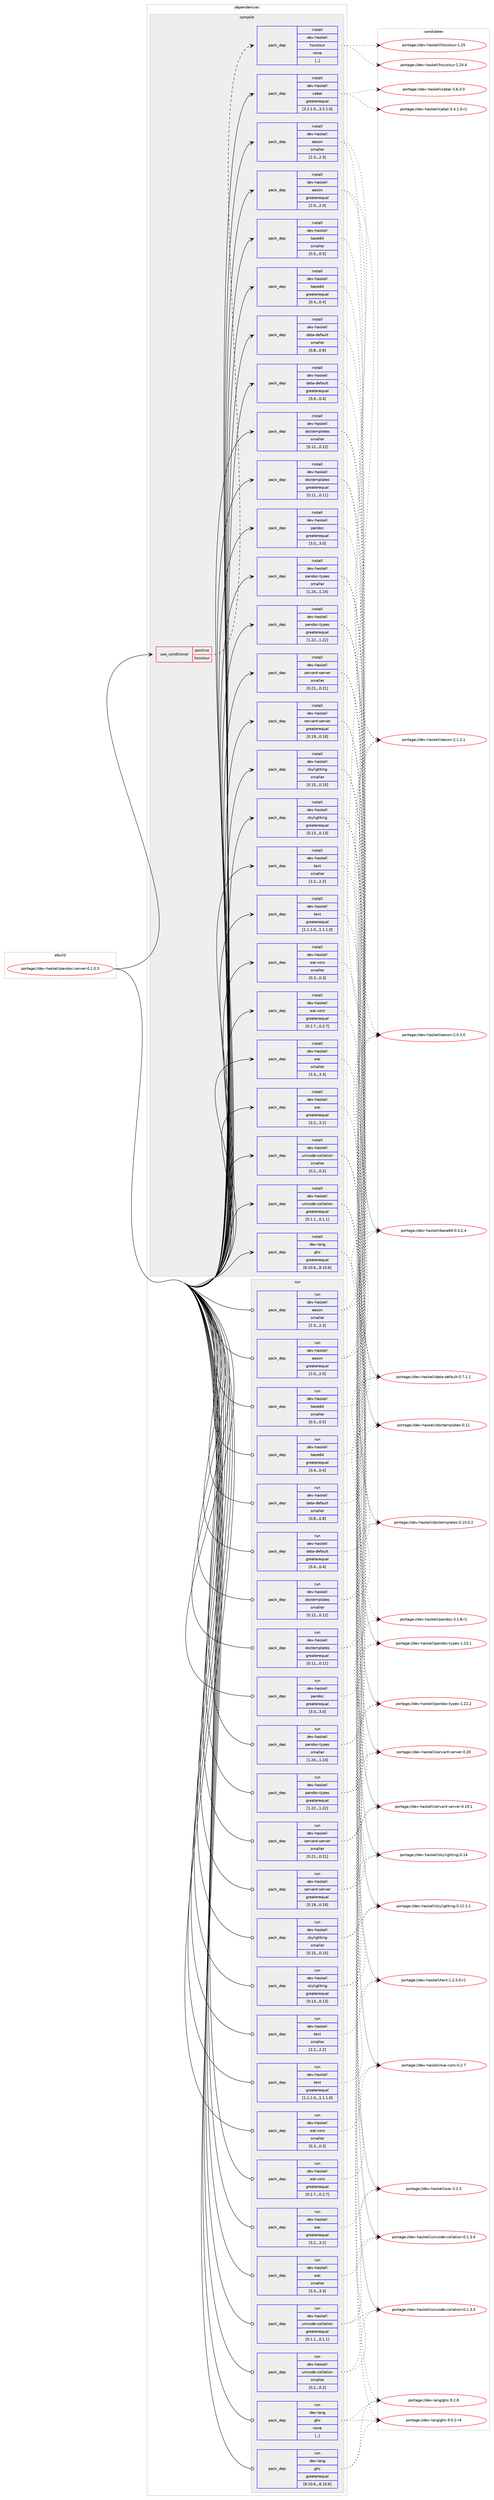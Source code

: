 digraph prolog {

# *************
# Graph options
# *************

newrank=true;
concentrate=true;
compound=true;
graph [rankdir=LR,fontname=Helvetica,fontsize=10,ranksep=1.5];#, ranksep=2.5, nodesep=0.2];
edge  [arrowhead=vee];
node  [fontname=Helvetica,fontsize=10];

# **********
# The ebuild
# **********

subgraph cluster_leftcol {
color=gray;
label=<<i>ebuild</i>>;
id [label="portage://dev-haskell/pandoc-server-0.1.0.3", color=red, width=4, href="../dev-haskell/pandoc-server-0.1.0.3.svg"];
}

# ****************
# The dependencies
# ****************

subgraph cluster_midcol {
color=gray;
label=<<i>dependencies</i>>;
subgraph cluster_compile {
fillcolor="#eeeeee";
style=filled;
label=<<i>compile</i>>;
subgraph cond150949 {
dependency579515 [label=<<TABLE BORDER="0" CELLBORDER="1" CELLSPACING="0" CELLPADDING="4"><TR><TD ROWSPAN="3" CELLPADDING="10">use_conditional</TD></TR><TR><TD>positive</TD></TR><TR><TD>hscolour</TD></TR></TABLE>>, shape=none, color=red];
subgraph pack423958 {
dependency579516 [label=<<TABLE BORDER="0" CELLBORDER="1" CELLSPACING="0" CELLPADDING="4" WIDTH="220"><TR><TD ROWSPAN="6" CELLPADDING="30">pack_dep</TD></TR><TR><TD WIDTH="110">install</TD></TR><TR><TD>dev-haskell</TD></TR><TR><TD>hscolour</TD></TR><TR><TD>none</TD></TR><TR><TD>[,,]</TD></TR></TABLE>>, shape=none, color=blue];
}
dependency579515:e -> dependency579516:w [weight=20,style="dashed",arrowhead="vee"];
}
id:e -> dependency579515:w [weight=20,style="solid",arrowhead="vee"];
subgraph pack423959 {
dependency579517 [label=<<TABLE BORDER="0" CELLBORDER="1" CELLSPACING="0" CELLPADDING="4" WIDTH="220"><TR><TD ROWSPAN="6" CELLPADDING="30">pack_dep</TD></TR><TR><TD WIDTH="110">install</TD></TR><TR><TD>dev-haskell</TD></TR><TR><TD>aeson</TD></TR><TR><TD>greaterequal</TD></TR><TR><TD>[2.0,,,2.0]</TD></TR></TABLE>>, shape=none, color=blue];
}
id:e -> dependency579517:w [weight=20,style="solid",arrowhead="vee"];
subgraph pack423960 {
dependency579518 [label=<<TABLE BORDER="0" CELLBORDER="1" CELLSPACING="0" CELLPADDING="4" WIDTH="220"><TR><TD ROWSPAN="6" CELLPADDING="30">pack_dep</TD></TR><TR><TD WIDTH="110">install</TD></TR><TR><TD>dev-haskell</TD></TR><TR><TD>aeson</TD></TR><TR><TD>smaller</TD></TR><TR><TD>[2.3,,,2.3]</TD></TR></TABLE>>, shape=none, color=blue];
}
id:e -> dependency579518:w [weight=20,style="solid",arrowhead="vee"];
subgraph pack423961 {
dependency579519 [label=<<TABLE BORDER="0" CELLBORDER="1" CELLSPACING="0" CELLPADDING="4" WIDTH="220"><TR><TD ROWSPAN="6" CELLPADDING="30">pack_dep</TD></TR><TR><TD WIDTH="110">install</TD></TR><TR><TD>dev-haskell</TD></TR><TR><TD>base64</TD></TR><TR><TD>greaterequal</TD></TR><TR><TD>[0.4,,,0.4]</TD></TR></TABLE>>, shape=none, color=blue];
}
id:e -> dependency579519:w [weight=20,style="solid",arrowhead="vee"];
subgraph pack423962 {
dependency579520 [label=<<TABLE BORDER="0" CELLBORDER="1" CELLSPACING="0" CELLPADDING="4" WIDTH="220"><TR><TD ROWSPAN="6" CELLPADDING="30">pack_dep</TD></TR><TR><TD WIDTH="110">install</TD></TR><TR><TD>dev-haskell</TD></TR><TR><TD>base64</TD></TR><TR><TD>smaller</TD></TR><TR><TD>[0.5,,,0.5]</TD></TR></TABLE>>, shape=none, color=blue];
}
id:e -> dependency579520:w [weight=20,style="solid",arrowhead="vee"];
subgraph pack423963 {
dependency579521 [label=<<TABLE BORDER="0" CELLBORDER="1" CELLSPACING="0" CELLPADDING="4" WIDTH="220"><TR><TD ROWSPAN="6" CELLPADDING="30">pack_dep</TD></TR><TR><TD WIDTH="110">install</TD></TR><TR><TD>dev-haskell</TD></TR><TR><TD>cabal</TD></TR><TR><TD>greaterequal</TD></TR><TR><TD>[3.2.1.0,,,3.2.1.0]</TD></TR></TABLE>>, shape=none, color=blue];
}
id:e -> dependency579521:w [weight=20,style="solid",arrowhead="vee"];
subgraph pack423964 {
dependency579522 [label=<<TABLE BORDER="0" CELLBORDER="1" CELLSPACING="0" CELLPADDING="4" WIDTH="220"><TR><TD ROWSPAN="6" CELLPADDING="30">pack_dep</TD></TR><TR><TD WIDTH="110">install</TD></TR><TR><TD>dev-haskell</TD></TR><TR><TD>data-default</TD></TR><TR><TD>greaterequal</TD></TR><TR><TD>[0.4,,,0.4]</TD></TR></TABLE>>, shape=none, color=blue];
}
id:e -> dependency579522:w [weight=20,style="solid",arrowhead="vee"];
subgraph pack423965 {
dependency579523 [label=<<TABLE BORDER="0" CELLBORDER="1" CELLSPACING="0" CELLPADDING="4" WIDTH="220"><TR><TD ROWSPAN="6" CELLPADDING="30">pack_dep</TD></TR><TR><TD WIDTH="110">install</TD></TR><TR><TD>dev-haskell</TD></TR><TR><TD>data-default</TD></TR><TR><TD>smaller</TD></TR><TR><TD>[0.8,,,0.8]</TD></TR></TABLE>>, shape=none, color=blue];
}
id:e -> dependency579523:w [weight=20,style="solid",arrowhead="vee"];
subgraph pack423966 {
dependency579524 [label=<<TABLE BORDER="0" CELLBORDER="1" CELLSPACING="0" CELLPADDING="4" WIDTH="220"><TR><TD ROWSPAN="6" CELLPADDING="30">pack_dep</TD></TR><TR><TD WIDTH="110">install</TD></TR><TR><TD>dev-haskell</TD></TR><TR><TD>doctemplates</TD></TR><TR><TD>greaterequal</TD></TR><TR><TD>[0.11,,,0.11]</TD></TR></TABLE>>, shape=none, color=blue];
}
id:e -> dependency579524:w [weight=20,style="solid",arrowhead="vee"];
subgraph pack423967 {
dependency579525 [label=<<TABLE BORDER="0" CELLBORDER="1" CELLSPACING="0" CELLPADDING="4" WIDTH="220"><TR><TD ROWSPAN="6" CELLPADDING="30">pack_dep</TD></TR><TR><TD WIDTH="110">install</TD></TR><TR><TD>dev-haskell</TD></TR><TR><TD>doctemplates</TD></TR><TR><TD>smaller</TD></TR><TR><TD>[0.12,,,0.12]</TD></TR></TABLE>>, shape=none, color=blue];
}
id:e -> dependency579525:w [weight=20,style="solid",arrowhead="vee"];
subgraph pack423968 {
dependency579526 [label=<<TABLE BORDER="0" CELLBORDER="1" CELLSPACING="0" CELLPADDING="4" WIDTH="220"><TR><TD ROWSPAN="6" CELLPADDING="30">pack_dep</TD></TR><TR><TD WIDTH="110">install</TD></TR><TR><TD>dev-haskell</TD></TR><TR><TD>pandoc</TD></TR><TR><TD>greaterequal</TD></TR><TR><TD>[3.0,,,3.0]</TD></TR></TABLE>>, shape=none, color=blue];
}
id:e -> dependency579526:w [weight=20,style="solid",arrowhead="vee"];
subgraph pack423969 {
dependency579527 [label=<<TABLE BORDER="0" CELLBORDER="1" CELLSPACING="0" CELLPADDING="4" WIDTH="220"><TR><TD ROWSPAN="6" CELLPADDING="30">pack_dep</TD></TR><TR><TD WIDTH="110">install</TD></TR><TR><TD>dev-haskell</TD></TR><TR><TD>pandoc-types</TD></TR><TR><TD>greaterequal</TD></TR><TR><TD>[1.22,,,1.22]</TD></TR></TABLE>>, shape=none, color=blue];
}
id:e -> dependency579527:w [weight=20,style="solid",arrowhead="vee"];
subgraph pack423970 {
dependency579528 [label=<<TABLE BORDER="0" CELLBORDER="1" CELLSPACING="0" CELLPADDING="4" WIDTH="220"><TR><TD ROWSPAN="6" CELLPADDING="30">pack_dep</TD></TR><TR><TD WIDTH="110">install</TD></TR><TR><TD>dev-haskell</TD></TR><TR><TD>pandoc-types</TD></TR><TR><TD>smaller</TD></TR><TR><TD>[1.24,,,1.24]</TD></TR></TABLE>>, shape=none, color=blue];
}
id:e -> dependency579528:w [weight=20,style="solid",arrowhead="vee"];
subgraph pack423971 {
dependency579529 [label=<<TABLE BORDER="0" CELLBORDER="1" CELLSPACING="0" CELLPADDING="4" WIDTH="220"><TR><TD ROWSPAN="6" CELLPADDING="30">pack_dep</TD></TR><TR><TD WIDTH="110">install</TD></TR><TR><TD>dev-haskell</TD></TR><TR><TD>servant-server</TD></TR><TR><TD>greaterequal</TD></TR><TR><TD>[0.19,,,0.19]</TD></TR></TABLE>>, shape=none, color=blue];
}
id:e -> dependency579529:w [weight=20,style="solid",arrowhead="vee"];
subgraph pack423972 {
dependency579530 [label=<<TABLE BORDER="0" CELLBORDER="1" CELLSPACING="0" CELLPADDING="4" WIDTH="220"><TR><TD ROWSPAN="6" CELLPADDING="30">pack_dep</TD></TR><TR><TD WIDTH="110">install</TD></TR><TR><TD>dev-haskell</TD></TR><TR><TD>servant-server</TD></TR><TR><TD>smaller</TD></TR><TR><TD>[0.21,,,0.21]</TD></TR></TABLE>>, shape=none, color=blue];
}
id:e -> dependency579530:w [weight=20,style="solid",arrowhead="vee"];
subgraph pack423973 {
dependency579531 [label=<<TABLE BORDER="0" CELLBORDER="1" CELLSPACING="0" CELLPADDING="4" WIDTH="220"><TR><TD ROWSPAN="6" CELLPADDING="30">pack_dep</TD></TR><TR><TD WIDTH="110">install</TD></TR><TR><TD>dev-haskell</TD></TR><TR><TD>skylighting</TD></TR><TR><TD>greaterequal</TD></TR><TR><TD>[0.13,,,0.13]</TD></TR></TABLE>>, shape=none, color=blue];
}
id:e -> dependency579531:w [weight=20,style="solid",arrowhead="vee"];
subgraph pack423974 {
dependency579532 [label=<<TABLE BORDER="0" CELLBORDER="1" CELLSPACING="0" CELLPADDING="4" WIDTH="220"><TR><TD ROWSPAN="6" CELLPADDING="30">pack_dep</TD></TR><TR><TD WIDTH="110">install</TD></TR><TR><TD>dev-haskell</TD></TR><TR><TD>skylighting</TD></TR><TR><TD>smaller</TD></TR><TR><TD>[0.15,,,0.15]</TD></TR></TABLE>>, shape=none, color=blue];
}
id:e -> dependency579532:w [weight=20,style="solid",arrowhead="vee"];
subgraph pack423975 {
dependency579533 [label=<<TABLE BORDER="0" CELLBORDER="1" CELLSPACING="0" CELLPADDING="4" WIDTH="220"><TR><TD ROWSPAN="6" CELLPADDING="30">pack_dep</TD></TR><TR><TD WIDTH="110">install</TD></TR><TR><TD>dev-haskell</TD></TR><TR><TD>text</TD></TR><TR><TD>greaterequal</TD></TR><TR><TD>[1.1.1.0,,,1.1.1.0]</TD></TR></TABLE>>, shape=none, color=blue];
}
id:e -> dependency579533:w [weight=20,style="solid",arrowhead="vee"];
subgraph pack423976 {
dependency579534 [label=<<TABLE BORDER="0" CELLBORDER="1" CELLSPACING="0" CELLPADDING="4" WIDTH="220"><TR><TD ROWSPAN="6" CELLPADDING="30">pack_dep</TD></TR><TR><TD WIDTH="110">install</TD></TR><TR><TD>dev-haskell</TD></TR><TR><TD>text</TD></TR><TR><TD>smaller</TD></TR><TR><TD>[2.2,,,2.2]</TD></TR></TABLE>>, shape=none, color=blue];
}
id:e -> dependency579534:w [weight=20,style="solid",arrowhead="vee"];
subgraph pack423977 {
dependency579535 [label=<<TABLE BORDER="0" CELLBORDER="1" CELLSPACING="0" CELLPADDING="4" WIDTH="220"><TR><TD ROWSPAN="6" CELLPADDING="30">pack_dep</TD></TR><TR><TD WIDTH="110">install</TD></TR><TR><TD>dev-haskell</TD></TR><TR><TD>unicode-collation</TD></TR><TR><TD>greaterequal</TD></TR><TR><TD>[0.1.1,,,0.1.1]</TD></TR></TABLE>>, shape=none, color=blue];
}
id:e -> dependency579535:w [weight=20,style="solid",arrowhead="vee"];
subgraph pack423978 {
dependency579536 [label=<<TABLE BORDER="0" CELLBORDER="1" CELLSPACING="0" CELLPADDING="4" WIDTH="220"><TR><TD ROWSPAN="6" CELLPADDING="30">pack_dep</TD></TR><TR><TD WIDTH="110">install</TD></TR><TR><TD>dev-haskell</TD></TR><TR><TD>unicode-collation</TD></TR><TR><TD>smaller</TD></TR><TR><TD>[0.2,,,0.2]</TD></TR></TABLE>>, shape=none, color=blue];
}
id:e -> dependency579536:w [weight=20,style="solid",arrowhead="vee"];
subgraph pack423979 {
dependency579537 [label=<<TABLE BORDER="0" CELLBORDER="1" CELLSPACING="0" CELLPADDING="4" WIDTH="220"><TR><TD ROWSPAN="6" CELLPADDING="30">pack_dep</TD></TR><TR><TD WIDTH="110">install</TD></TR><TR><TD>dev-haskell</TD></TR><TR><TD>wai</TD></TR><TR><TD>greaterequal</TD></TR><TR><TD>[3.2,,,3.2]</TD></TR></TABLE>>, shape=none, color=blue];
}
id:e -> dependency579537:w [weight=20,style="solid",arrowhead="vee"];
subgraph pack423980 {
dependency579538 [label=<<TABLE BORDER="0" CELLBORDER="1" CELLSPACING="0" CELLPADDING="4" WIDTH="220"><TR><TD ROWSPAN="6" CELLPADDING="30">pack_dep</TD></TR><TR><TD WIDTH="110">install</TD></TR><TR><TD>dev-haskell</TD></TR><TR><TD>wai</TD></TR><TR><TD>smaller</TD></TR><TR><TD>[3.3,,,3.3]</TD></TR></TABLE>>, shape=none, color=blue];
}
id:e -> dependency579538:w [weight=20,style="solid",arrowhead="vee"];
subgraph pack423981 {
dependency579539 [label=<<TABLE BORDER="0" CELLBORDER="1" CELLSPACING="0" CELLPADDING="4" WIDTH="220"><TR><TD ROWSPAN="6" CELLPADDING="30">pack_dep</TD></TR><TR><TD WIDTH="110">install</TD></TR><TR><TD>dev-haskell</TD></TR><TR><TD>wai-cors</TD></TR><TR><TD>greaterequal</TD></TR><TR><TD>[0.2.7,,,0.2.7]</TD></TR></TABLE>>, shape=none, color=blue];
}
id:e -> dependency579539:w [weight=20,style="solid",arrowhead="vee"];
subgraph pack423982 {
dependency579540 [label=<<TABLE BORDER="0" CELLBORDER="1" CELLSPACING="0" CELLPADDING="4" WIDTH="220"><TR><TD ROWSPAN="6" CELLPADDING="30">pack_dep</TD></TR><TR><TD WIDTH="110">install</TD></TR><TR><TD>dev-haskell</TD></TR><TR><TD>wai-cors</TD></TR><TR><TD>smaller</TD></TR><TR><TD>[0.3,,,0.3]</TD></TR></TABLE>>, shape=none, color=blue];
}
id:e -> dependency579540:w [weight=20,style="solid",arrowhead="vee"];
subgraph pack423983 {
dependency579541 [label=<<TABLE BORDER="0" CELLBORDER="1" CELLSPACING="0" CELLPADDING="4" WIDTH="220"><TR><TD ROWSPAN="6" CELLPADDING="30">pack_dep</TD></TR><TR><TD WIDTH="110">install</TD></TR><TR><TD>dev-lang</TD></TR><TR><TD>ghc</TD></TR><TR><TD>greaterequal</TD></TR><TR><TD>[8.10.6,,,8.10.6]</TD></TR></TABLE>>, shape=none, color=blue];
}
id:e -> dependency579541:w [weight=20,style="solid",arrowhead="vee"];
}
subgraph cluster_compileandrun {
fillcolor="#eeeeee";
style=filled;
label=<<i>compile and run</i>>;
}
subgraph cluster_run {
fillcolor="#eeeeee";
style=filled;
label=<<i>run</i>>;
subgraph pack423984 {
dependency579542 [label=<<TABLE BORDER="0" CELLBORDER="1" CELLSPACING="0" CELLPADDING="4" WIDTH="220"><TR><TD ROWSPAN="6" CELLPADDING="30">pack_dep</TD></TR><TR><TD WIDTH="110">run</TD></TR><TR><TD>dev-haskell</TD></TR><TR><TD>aeson</TD></TR><TR><TD>greaterequal</TD></TR><TR><TD>[2.0,,,2.0]</TD></TR></TABLE>>, shape=none, color=blue];
}
id:e -> dependency579542:w [weight=20,style="solid",arrowhead="odot"];
subgraph pack423985 {
dependency579543 [label=<<TABLE BORDER="0" CELLBORDER="1" CELLSPACING="0" CELLPADDING="4" WIDTH="220"><TR><TD ROWSPAN="6" CELLPADDING="30">pack_dep</TD></TR><TR><TD WIDTH="110">run</TD></TR><TR><TD>dev-haskell</TD></TR><TR><TD>aeson</TD></TR><TR><TD>smaller</TD></TR><TR><TD>[2.3,,,2.3]</TD></TR></TABLE>>, shape=none, color=blue];
}
id:e -> dependency579543:w [weight=20,style="solid",arrowhead="odot"];
subgraph pack423986 {
dependency579544 [label=<<TABLE BORDER="0" CELLBORDER="1" CELLSPACING="0" CELLPADDING="4" WIDTH="220"><TR><TD ROWSPAN="6" CELLPADDING="30">pack_dep</TD></TR><TR><TD WIDTH="110">run</TD></TR><TR><TD>dev-haskell</TD></TR><TR><TD>base64</TD></TR><TR><TD>greaterequal</TD></TR><TR><TD>[0.4,,,0.4]</TD></TR></TABLE>>, shape=none, color=blue];
}
id:e -> dependency579544:w [weight=20,style="solid",arrowhead="odot"];
subgraph pack423987 {
dependency579545 [label=<<TABLE BORDER="0" CELLBORDER="1" CELLSPACING="0" CELLPADDING="4" WIDTH="220"><TR><TD ROWSPAN="6" CELLPADDING="30">pack_dep</TD></TR><TR><TD WIDTH="110">run</TD></TR><TR><TD>dev-haskell</TD></TR><TR><TD>base64</TD></TR><TR><TD>smaller</TD></TR><TR><TD>[0.5,,,0.5]</TD></TR></TABLE>>, shape=none, color=blue];
}
id:e -> dependency579545:w [weight=20,style="solid",arrowhead="odot"];
subgraph pack423988 {
dependency579546 [label=<<TABLE BORDER="0" CELLBORDER="1" CELLSPACING="0" CELLPADDING="4" WIDTH="220"><TR><TD ROWSPAN="6" CELLPADDING="30">pack_dep</TD></TR><TR><TD WIDTH="110">run</TD></TR><TR><TD>dev-haskell</TD></TR><TR><TD>data-default</TD></TR><TR><TD>greaterequal</TD></TR><TR><TD>[0.4,,,0.4]</TD></TR></TABLE>>, shape=none, color=blue];
}
id:e -> dependency579546:w [weight=20,style="solid",arrowhead="odot"];
subgraph pack423989 {
dependency579547 [label=<<TABLE BORDER="0" CELLBORDER="1" CELLSPACING="0" CELLPADDING="4" WIDTH="220"><TR><TD ROWSPAN="6" CELLPADDING="30">pack_dep</TD></TR><TR><TD WIDTH="110">run</TD></TR><TR><TD>dev-haskell</TD></TR><TR><TD>data-default</TD></TR><TR><TD>smaller</TD></TR><TR><TD>[0.8,,,0.8]</TD></TR></TABLE>>, shape=none, color=blue];
}
id:e -> dependency579547:w [weight=20,style="solid",arrowhead="odot"];
subgraph pack423990 {
dependency579548 [label=<<TABLE BORDER="0" CELLBORDER="1" CELLSPACING="0" CELLPADDING="4" WIDTH="220"><TR><TD ROWSPAN="6" CELLPADDING="30">pack_dep</TD></TR><TR><TD WIDTH="110">run</TD></TR><TR><TD>dev-haskell</TD></TR><TR><TD>doctemplates</TD></TR><TR><TD>greaterequal</TD></TR><TR><TD>[0.11,,,0.11]</TD></TR></TABLE>>, shape=none, color=blue];
}
id:e -> dependency579548:w [weight=20,style="solid",arrowhead="odot"];
subgraph pack423991 {
dependency579549 [label=<<TABLE BORDER="0" CELLBORDER="1" CELLSPACING="0" CELLPADDING="4" WIDTH="220"><TR><TD ROWSPAN="6" CELLPADDING="30">pack_dep</TD></TR><TR><TD WIDTH="110">run</TD></TR><TR><TD>dev-haskell</TD></TR><TR><TD>doctemplates</TD></TR><TR><TD>smaller</TD></TR><TR><TD>[0.12,,,0.12]</TD></TR></TABLE>>, shape=none, color=blue];
}
id:e -> dependency579549:w [weight=20,style="solid",arrowhead="odot"];
subgraph pack423992 {
dependency579550 [label=<<TABLE BORDER="0" CELLBORDER="1" CELLSPACING="0" CELLPADDING="4" WIDTH="220"><TR><TD ROWSPAN="6" CELLPADDING="30">pack_dep</TD></TR><TR><TD WIDTH="110">run</TD></TR><TR><TD>dev-haskell</TD></TR><TR><TD>pandoc</TD></TR><TR><TD>greaterequal</TD></TR><TR><TD>[3.0,,,3.0]</TD></TR></TABLE>>, shape=none, color=blue];
}
id:e -> dependency579550:w [weight=20,style="solid",arrowhead="odot"];
subgraph pack423993 {
dependency579551 [label=<<TABLE BORDER="0" CELLBORDER="1" CELLSPACING="0" CELLPADDING="4" WIDTH="220"><TR><TD ROWSPAN="6" CELLPADDING="30">pack_dep</TD></TR><TR><TD WIDTH="110">run</TD></TR><TR><TD>dev-haskell</TD></TR><TR><TD>pandoc-types</TD></TR><TR><TD>greaterequal</TD></TR><TR><TD>[1.22,,,1.22]</TD></TR></TABLE>>, shape=none, color=blue];
}
id:e -> dependency579551:w [weight=20,style="solid",arrowhead="odot"];
subgraph pack423994 {
dependency579552 [label=<<TABLE BORDER="0" CELLBORDER="1" CELLSPACING="0" CELLPADDING="4" WIDTH="220"><TR><TD ROWSPAN="6" CELLPADDING="30">pack_dep</TD></TR><TR><TD WIDTH="110">run</TD></TR><TR><TD>dev-haskell</TD></TR><TR><TD>pandoc-types</TD></TR><TR><TD>smaller</TD></TR><TR><TD>[1.24,,,1.24]</TD></TR></TABLE>>, shape=none, color=blue];
}
id:e -> dependency579552:w [weight=20,style="solid",arrowhead="odot"];
subgraph pack423995 {
dependency579553 [label=<<TABLE BORDER="0" CELLBORDER="1" CELLSPACING="0" CELLPADDING="4" WIDTH="220"><TR><TD ROWSPAN="6" CELLPADDING="30">pack_dep</TD></TR><TR><TD WIDTH="110">run</TD></TR><TR><TD>dev-haskell</TD></TR><TR><TD>servant-server</TD></TR><TR><TD>greaterequal</TD></TR><TR><TD>[0.19,,,0.19]</TD></TR></TABLE>>, shape=none, color=blue];
}
id:e -> dependency579553:w [weight=20,style="solid",arrowhead="odot"];
subgraph pack423996 {
dependency579554 [label=<<TABLE BORDER="0" CELLBORDER="1" CELLSPACING="0" CELLPADDING="4" WIDTH="220"><TR><TD ROWSPAN="6" CELLPADDING="30">pack_dep</TD></TR><TR><TD WIDTH="110">run</TD></TR><TR><TD>dev-haskell</TD></TR><TR><TD>servant-server</TD></TR><TR><TD>smaller</TD></TR><TR><TD>[0.21,,,0.21]</TD></TR></TABLE>>, shape=none, color=blue];
}
id:e -> dependency579554:w [weight=20,style="solid",arrowhead="odot"];
subgraph pack423997 {
dependency579555 [label=<<TABLE BORDER="0" CELLBORDER="1" CELLSPACING="0" CELLPADDING="4" WIDTH="220"><TR><TD ROWSPAN="6" CELLPADDING="30">pack_dep</TD></TR><TR><TD WIDTH="110">run</TD></TR><TR><TD>dev-haskell</TD></TR><TR><TD>skylighting</TD></TR><TR><TD>greaterequal</TD></TR><TR><TD>[0.13,,,0.13]</TD></TR></TABLE>>, shape=none, color=blue];
}
id:e -> dependency579555:w [weight=20,style="solid",arrowhead="odot"];
subgraph pack423998 {
dependency579556 [label=<<TABLE BORDER="0" CELLBORDER="1" CELLSPACING="0" CELLPADDING="4" WIDTH="220"><TR><TD ROWSPAN="6" CELLPADDING="30">pack_dep</TD></TR><TR><TD WIDTH="110">run</TD></TR><TR><TD>dev-haskell</TD></TR><TR><TD>skylighting</TD></TR><TR><TD>smaller</TD></TR><TR><TD>[0.15,,,0.15]</TD></TR></TABLE>>, shape=none, color=blue];
}
id:e -> dependency579556:w [weight=20,style="solid",arrowhead="odot"];
subgraph pack423999 {
dependency579557 [label=<<TABLE BORDER="0" CELLBORDER="1" CELLSPACING="0" CELLPADDING="4" WIDTH="220"><TR><TD ROWSPAN="6" CELLPADDING="30">pack_dep</TD></TR><TR><TD WIDTH="110">run</TD></TR><TR><TD>dev-haskell</TD></TR><TR><TD>text</TD></TR><TR><TD>greaterequal</TD></TR><TR><TD>[1.1.1.0,,,1.1.1.0]</TD></TR></TABLE>>, shape=none, color=blue];
}
id:e -> dependency579557:w [weight=20,style="solid",arrowhead="odot"];
subgraph pack424000 {
dependency579558 [label=<<TABLE BORDER="0" CELLBORDER="1" CELLSPACING="0" CELLPADDING="4" WIDTH="220"><TR><TD ROWSPAN="6" CELLPADDING="30">pack_dep</TD></TR><TR><TD WIDTH="110">run</TD></TR><TR><TD>dev-haskell</TD></TR><TR><TD>text</TD></TR><TR><TD>smaller</TD></TR><TR><TD>[2.2,,,2.2]</TD></TR></TABLE>>, shape=none, color=blue];
}
id:e -> dependency579558:w [weight=20,style="solid",arrowhead="odot"];
subgraph pack424001 {
dependency579559 [label=<<TABLE BORDER="0" CELLBORDER="1" CELLSPACING="0" CELLPADDING="4" WIDTH="220"><TR><TD ROWSPAN="6" CELLPADDING="30">pack_dep</TD></TR><TR><TD WIDTH="110">run</TD></TR><TR><TD>dev-haskell</TD></TR><TR><TD>unicode-collation</TD></TR><TR><TD>greaterequal</TD></TR><TR><TD>[0.1.1,,,0.1.1]</TD></TR></TABLE>>, shape=none, color=blue];
}
id:e -> dependency579559:w [weight=20,style="solid",arrowhead="odot"];
subgraph pack424002 {
dependency579560 [label=<<TABLE BORDER="0" CELLBORDER="1" CELLSPACING="0" CELLPADDING="4" WIDTH="220"><TR><TD ROWSPAN="6" CELLPADDING="30">pack_dep</TD></TR><TR><TD WIDTH="110">run</TD></TR><TR><TD>dev-haskell</TD></TR><TR><TD>unicode-collation</TD></TR><TR><TD>smaller</TD></TR><TR><TD>[0.2,,,0.2]</TD></TR></TABLE>>, shape=none, color=blue];
}
id:e -> dependency579560:w [weight=20,style="solid",arrowhead="odot"];
subgraph pack424003 {
dependency579561 [label=<<TABLE BORDER="0" CELLBORDER="1" CELLSPACING="0" CELLPADDING="4" WIDTH="220"><TR><TD ROWSPAN="6" CELLPADDING="30">pack_dep</TD></TR><TR><TD WIDTH="110">run</TD></TR><TR><TD>dev-haskell</TD></TR><TR><TD>wai</TD></TR><TR><TD>greaterequal</TD></TR><TR><TD>[3.2,,,3.2]</TD></TR></TABLE>>, shape=none, color=blue];
}
id:e -> dependency579561:w [weight=20,style="solid",arrowhead="odot"];
subgraph pack424004 {
dependency579562 [label=<<TABLE BORDER="0" CELLBORDER="1" CELLSPACING="0" CELLPADDING="4" WIDTH="220"><TR><TD ROWSPAN="6" CELLPADDING="30">pack_dep</TD></TR><TR><TD WIDTH="110">run</TD></TR><TR><TD>dev-haskell</TD></TR><TR><TD>wai</TD></TR><TR><TD>smaller</TD></TR><TR><TD>[3.3,,,3.3]</TD></TR></TABLE>>, shape=none, color=blue];
}
id:e -> dependency579562:w [weight=20,style="solid",arrowhead="odot"];
subgraph pack424005 {
dependency579563 [label=<<TABLE BORDER="0" CELLBORDER="1" CELLSPACING="0" CELLPADDING="4" WIDTH="220"><TR><TD ROWSPAN="6" CELLPADDING="30">pack_dep</TD></TR><TR><TD WIDTH="110">run</TD></TR><TR><TD>dev-haskell</TD></TR><TR><TD>wai-cors</TD></TR><TR><TD>greaterequal</TD></TR><TR><TD>[0.2.7,,,0.2.7]</TD></TR></TABLE>>, shape=none, color=blue];
}
id:e -> dependency579563:w [weight=20,style="solid",arrowhead="odot"];
subgraph pack424006 {
dependency579564 [label=<<TABLE BORDER="0" CELLBORDER="1" CELLSPACING="0" CELLPADDING="4" WIDTH="220"><TR><TD ROWSPAN="6" CELLPADDING="30">pack_dep</TD></TR><TR><TD WIDTH="110">run</TD></TR><TR><TD>dev-haskell</TD></TR><TR><TD>wai-cors</TD></TR><TR><TD>smaller</TD></TR><TR><TD>[0.3,,,0.3]</TD></TR></TABLE>>, shape=none, color=blue];
}
id:e -> dependency579564:w [weight=20,style="solid",arrowhead="odot"];
subgraph pack424007 {
dependency579565 [label=<<TABLE BORDER="0" CELLBORDER="1" CELLSPACING="0" CELLPADDING="4" WIDTH="220"><TR><TD ROWSPAN="6" CELLPADDING="30">pack_dep</TD></TR><TR><TD WIDTH="110">run</TD></TR><TR><TD>dev-lang</TD></TR><TR><TD>ghc</TD></TR><TR><TD>greaterequal</TD></TR><TR><TD>[8.10.6,,,8.10.6]</TD></TR></TABLE>>, shape=none, color=blue];
}
id:e -> dependency579565:w [weight=20,style="solid",arrowhead="odot"];
subgraph pack424008 {
dependency579566 [label=<<TABLE BORDER="0" CELLBORDER="1" CELLSPACING="0" CELLPADDING="4" WIDTH="220"><TR><TD ROWSPAN="6" CELLPADDING="30">pack_dep</TD></TR><TR><TD WIDTH="110">run</TD></TR><TR><TD>dev-lang</TD></TR><TR><TD>ghc</TD></TR><TR><TD>none</TD></TR><TR><TD>[,,]</TD></TR></TABLE>>, shape=none, color=blue];
}
id:e -> dependency579566:w [weight=20,style="solid",arrowhead="odot"];
}
}

# **************
# The candidates
# **************

subgraph cluster_choices {
rank=same;
color=gray;
label=<<i>candidates</i>>;

subgraph choice423958 {
color=black;
nodesep=1;
choice100101118451049711510710110810847104115991111081111171144549465053 [label="portage://dev-haskell/hscolour-1.25", color=red, width=4,href="../dev-haskell/hscolour-1.25.svg"];
choice1001011184510497115107101108108471041159911110811111711445494650524652 [label="portage://dev-haskell/hscolour-1.24.4", color=red, width=4,href="../dev-haskell/hscolour-1.24.4.svg"];
dependency579516:e -> choice100101118451049711510710110810847104115991111081111171144549465053:w [style=dotted,weight="100"];
dependency579516:e -> choice1001011184510497115107101108108471041159911110811111711445494650524652:w [style=dotted,weight="100"];
}
subgraph choice423959 {
color=black;
nodesep=1;
choice100101118451049711510710110810847971011151111104550464946504649 [label="portage://dev-haskell/aeson-2.1.2.1", color=red, width=4,href="../dev-haskell/aeson-2.1.2.1.svg"];
choice100101118451049711510710110810847971011151111104550464846514648 [label="portage://dev-haskell/aeson-2.0.3.0", color=red, width=4,href="../dev-haskell/aeson-2.0.3.0.svg"];
dependency579517:e -> choice100101118451049711510710110810847971011151111104550464946504649:w [style=dotted,weight="100"];
dependency579517:e -> choice100101118451049711510710110810847971011151111104550464846514648:w [style=dotted,weight="100"];
}
subgraph choice423960 {
color=black;
nodesep=1;
choice100101118451049711510710110810847971011151111104550464946504649 [label="portage://dev-haskell/aeson-2.1.2.1", color=red, width=4,href="../dev-haskell/aeson-2.1.2.1.svg"];
choice100101118451049711510710110810847971011151111104550464846514648 [label="portage://dev-haskell/aeson-2.0.3.0", color=red, width=4,href="../dev-haskell/aeson-2.0.3.0.svg"];
dependency579518:e -> choice100101118451049711510710110810847971011151111104550464946504649:w [style=dotted,weight="100"];
dependency579518:e -> choice100101118451049711510710110810847971011151111104550464846514648:w [style=dotted,weight="100"];
}
subgraph choice423961 {
color=black;
nodesep=1;
choice100101118451049711510710110810847989711510154524548465246504652 [label="portage://dev-haskell/base64-0.4.2.4", color=red, width=4,href="../dev-haskell/base64-0.4.2.4.svg"];
dependency579519:e -> choice100101118451049711510710110810847989711510154524548465246504652:w [style=dotted,weight="100"];
}
subgraph choice423962 {
color=black;
nodesep=1;
choice100101118451049711510710110810847989711510154524548465246504652 [label="portage://dev-haskell/base64-0.4.2.4", color=red, width=4,href="../dev-haskell/base64-0.4.2.4.svg"];
dependency579520:e -> choice100101118451049711510710110810847989711510154524548465246504652:w [style=dotted,weight="100"];
}
subgraph choice423963 {
color=black;
nodesep=1;
choice100101118451049711510710110810847999798971084551465446514648 [label="portage://dev-haskell/cabal-3.6.3.0", color=red, width=4,href="../dev-haskell/cabal-3.6.3.0.svg"];
choice1001011184510497115107101108108479997989710845514652464946484511449 [label="portage://dev-haskell/cabal-3.4.1.0-r1", color=red, width=4,href="../dev-haskell/cabal-3.4.1.0-r1.svg"];
dependency579521:e -> choice100101118451049711510710110810847999798971084551465446514648:w [style=dotted,weight="100"];
dependency579521:e -> choice1001011184510497115107101108108479997989710845514652464946484511449:w [style=dotted,weight="100"];
}
subgraph choice423964 {
color=black;
nodesep=1;
choice100101118451049711510710110810847100971169745100101102971171081164548465546494649 [label="portage://dev-haskell/data-default-0.7.1.1", color=red, width=4,href="../dev-haskell/data-default-0.7.1.1.svg"];
dependency579522:e -> choice100101118451049711510710110810847100971169745100101102971171081164548465546494649:w [style=dotted,weight="100"];
}
subgraph choice423965 {
color=black;
nodesep=1;
choice100101118451049711510710110810847100971169745100101102971171081164548465546494649 [label="portage://dev-haskell/data-default-0.7.1.1", color=red, width=4,href="../dev-haskell/data-default-0.7.1.1.svg"];
dependency579523:e -> choice100101118451049711510710110810847100971169745100101102971171081164548465546494649:w [style=dotted,weight="100"];
}
subgraph choice423966 {
color=black;
nodesep=1;
choice10010111845104971151071011081084710011199116101109112108971161011154548464949 [label="portage://dev-haskell/doctemplates-0.11", color=red, width=4,href="../dev-haskell/doctemplates-0.11.svg"];
choice1001011184510497115107101108108471001119911610110911210897116101115454846494846484650 [label="portage://dev-haskell/doctemplates-0.10.0.2", color=red, width=4,href="../dev-haskell/doctemplates-0.10.0.2.svg"];
dependency579524:e -> choice10010111845104971151071011081084710011199116101109112108971161011154548464949:w [style=dotted,weight="100"];
dependency579524:e -> choice1001011184510497115107101108108471001119911610110911210897116101115454846494846484650:w [style=dotted,weight="100"];
}
subgraph choice423967 {
color=black;
nodesep=1;
choice10010111845104971151071011081084710011199116101109112108971161011154548464949 [label="portage://dev-haskell/doctemplates-0.11", color=red, width=4,href="../dev-haskell/doctemplates-0.11.svg"];
choice1001011184510497115107101108108471001119911610110911210897116101115454846494846484650 [label="portage://dev-haskell/doctemplates-0.10.0.2", color=red, width=4,href="../dev-haskell/doctemplates-0.10.0.2.svg"];
dependency579525:e -> choice10010111845104971151071011081084710011199116101109112108971161011154548464949:w [style=dotted,weight="100"];
dependency579525:e -> choice1001011184510497115107101108108471001119911610110911210897116101115454846494846484650:w [style=dotted,weight="100"];
}
subgraph choice423968 {
color=black;
nodesep=1;
choice10010111845104971151071011081084711297110100111994551464946564511449 [label="portage://dev-haskell/pandoc-3.1.8-r1", color=red, width=4,href="../dev-haskell/pandoc-3.1.8-r1.svg"];
dependency579526:e -> choice10010111845104971151071011081084711297110100111994551464946564511449:w [style=dotted,weight="100"];
}
subgraph choice423969 {
color=black;
nodesep=1;
choice10010111845104971151071011081084711297110100111994511612111210111545494650514649 [label="portage://dev-haskell/pandoc-types-1.23.1", color=red, width=4,href="../dev-haskell/pandoc-types-1.23.1.svg"];
choice10010111845104971151071011081084711297110100111994511612111210111545494650504650 [label="portage://dev-haskell/pandoc-types-1.22.2", color=red, width=4,href="../dev-haskell/pandoc-types-1.22.2.svg"];
dependency579527:e -> choice10010111845104971151071011081084711297110100111994511612111210111545494650514649:w [style=dotted,weight="100"];
dependency579527:e -> choice10010111845104971151071011081084711297110100111994511612111210111545494650504650:w [style=dotted,weight="100"];
}
subgraph choice423970 {
color=black;
nodesep=1;
choice10010111845104971151071011081084711297110100111994511612111210111545494650514649 [label="portage://dev-haskell/pandoc-types-1.23.1", color=red, width=4,href="../dev-haskell/pandoc-types-1.23.1.svg"];
choice10010111845104971151071011081084711297110100111994511612111210111545494650504650 [label="portage://dev-haskell/pandoc-types-1.22.2", color=red, width=4,href="../dev-haskell/pandoc-types-1.22.2.svg"];
dependency579528:e -> choice10010111845104971151071011081084711297110100111994511612111210111545494650514649:w [style=dotted,weight="100"];
dependency579528:e -> choice10010111845104971151071011081084711297110100111994511612111210111545494650504650:w [style=dotted,weight="100"];
}
subgraph choice423971 {
color=black;
nodesep=1;
choice10010111845104971151071011081084711510111411897110116451151011141181011144548465048 [label="portage://dev-haskell/servant-server-0.20", color=red, width=4,href="../dev-haskell/servant-server-0.20.svg"];
choice100101118451049711510710110810847115101114118971101164511510111411810111445484649574649 [label="portage://dev-haskell/servant-server-0.19.1", color=red, width=4,href="../dev-haskell/servant-server-0.19.1.svg"];
dependency579529:e -> choice10010111845104971151071011081084711510111411897110116451151011141181011144548465048:w [style=dotted,weight="100"];
dependency579529:e -> choice100101118451049711510710110810847115101114118971101164511510111411810111445484649574649:w [style=dotted,weight="100"];
}
subgraph choice423972 {
color=black;
nodesep=1;
choice10010111845104971151071011081084711510111411897110116451151011141181011144548465048 [label="portage://dev-haskell/servant-server-0.20", color=red, width=4,href="../dev-haskell/servant-server-0.20.svg"];
choice100101118451049711510710110810847115101114118971101164511510111411810111445484649574649 [label="portage://dev-haskell/servant-server-0.19.1", color=red, width=4,href="../dev-haskell/servant-server-0.19.1.svg"];
dependency579530:e -> choice10010111845104971151071011081084711510111411897110116451151011141181011144548465048:w [style=dotted,weight="100"];
dependency579530:e -> choice100101118451049711510710110810847115101114118971101164511510111411810111445484649574649:w [style=dotted,weight="100"];
}
subgraph choice423973 {
color=black;
nodesep=1;
choice1001011184510497115107101108108471151071211081051031041161051101034548464952 [label="portage://dev-haskell/skylighting-0.14", color=red, width=4,href="../dev-haskell/skylighting-0.14.svg"];
choice100101118451049711510710110810847115107121108105103104116105110103454846495046514649 [label="portage://dev-haskell/skylighting-0.12.3.1", color=red, width=4,href="../dev-haskell/skylighting-0.12.3.1.svg"];
dependency579531:e -> choice1001011184510497115107101108108471151071211081051031041161051101034548464952:w [style=dotted,weight="100"];
dependency579531:e -> choice100101118451049711510710110810847115107121108105103104116105110103454846495046514649:w [style=dotted,weight="100"];
}
subgraph choice423974 {
color=black;
nodesep=1;
choice1001011184510497115107101108108471151071211081051031041161051101034548464952 [label="portage://dev-haskell/skylighting-0.14", color=red, width=4,href="../dev-haskell/skylighting-0.14.svg"];
choice100101118451049711510710110810847115107121108105103104116105110103454846495046514649 [label="portage://dev-haskell/skylighting-0.12.3.1", color=red, width=4,href="../dev-haskell/skylighting-0.12.3.1.svg"];
dependency579532:e -> choice1001011184510497115107101108108471151071211081051031041161051101034548464952:w [style=dotted,weight="100"];
dependency579532:e -> choice100101118451049711510710110810847115107121108105103104116105110103454846495046514649:w [style=dotted,weight="100"];
}
subgraph choice423975 {
color=black;
nodesep=1;
choice10010111845104971151071011081084711610112011645494650465346484511449 [label="portage://dev-haskell/text-1.2.5.0-r1", color=red, width=4,href="../dev-haskell/text-1.2.5.0-r1.svg"];
dependency579533:e -> choice10010111845104971151071011081084711610112011645494650465346484511449:w [style=dotted,weight="100"];
}
subgraph choice423976 {
color=black;
nodesep=1;
choice10010111845104971151071011081084711610112011645494650465346484511449 [label="portage://dev-haskell/text-1.2.5.0-r1", color=red, width=4,href="../dev-haskell/text-1.2.5.0-r1.svg"];
dependency579534:e -> choice10010111845104971151071011081084711610112011645494650465346484511449:w [style=dotted,weight="100"];
}
subgraph choice423977 {
color=black;
nodesep=1;
choice100101118451049711510710110810847117110105991111001014599111108108971161051111104548464946514652 [label="portage://dev-haskell/unicode-collation-0.1.3.4", color=red, width=4,href="../dev-haskell/unicode-collation-0.1.3.4.svg"];
choice100101118451049711510710110810847117110105991111001014599111108108971161051111104548464946514651 [label="portage://dev-haskell/unicode-collation-0.1.3.3", color=red, width=4,href="../dev-haskell/unicode-collation-0.1.3.3.svg"];
dependency579535:e -> choice100101118451049711510710110810847117110105991111001014599111108108971161051111104548464946514652:w [style=dotted,weight="100"];
dependency579535:e -> choice100101118451049711510710110810847117110105991111001014599111108108971161051111104548464946514651:w [style=dotted,weight="100"];
}
subgraph choice423978 {
color=black;
nodesep=1;
choice100101118451049711510710110810847117110105991111001014599111108108971161051111104548464946514652 [label="portage://dev-haskell/unicode-collation-0.1.3.4", color=red, width=4,href="../dev-haskell/unicode-collation-0.1.3.4.svg"];
choice100101118451049711510710110810847117110105991111001014599111108108971161051111104548464946514651 [label="portage://dev-haskell/unicode-collation-0.1.3.3", color=red, width=4,href="../dev-haskell/unicode-collation-0.1.3.3.svg"];
dependency579536:e -> choice100101118451049711510710110810847117110105991111001014599111108108971161051111104548464946514652:w [style=dotted,weight="100"];
dependency579536:e -> choice100101118451049711510710110810847117110105991111001014599111108108971161051111104548464946514651:w [style=dotted,weight="100"];
}
subgraph choice423979 {
color=black;
nodesep=1;
choice10010111845104971151071011081084711997105455146504651 [label="portage://dev-haskell/wai-3.2.3", color=red, width=4,href="../dev-haskell/wai-3.2.3.svg"];
dependency579537:e -> choice10010111845104971151071011081084711997105455146504651:w [style=dotted,weight="100"];
}
subgraph choice423980 {
color=black;
nodesep=1;
choice10010111845104971151071011081084711997105455146504651 [label="portage://dev-haskell/wai-3.2.3", color=red, width=4,href="../dev-haskell/wai-3.2.3.svg"];
dependency579538:e -> choice10010111845104971151071011081084711997105455146504651:w [style=dotted,weight="100"];
}
subgraph choice423981 {
color=black;
nodesep=1;
choice100101118451049711510710110810847119971054599111114115454846504655 [label="portage://dev-haskell/wai-cors-0.2.7", color=red, width=4,href="../dev-haskell/wai-cors-0.2.7.svg"];
dependency579539:e -> choice100101118451049711510710110810847119971054599111114115454846504655:w [style=dotted,weight="100"];
}
subgraph choice423982 {
color=black;
nodesep=1;
choice100101118451049711510710110810847119971054599111114115454846504655 [label="portage://dev-haskell/wai-cors-0.2.7", color=red, width=4,href="../dev-haskell/wai-cors-0.2.7.svg"];
dependency579540:e -> choice100101118451049711510710110810847119971054599111114115454846504655:w [style=dotted,weight="100"];
}
subgraph choice423983 {
color=black;
nodesep=1;
choice10010111845108971101034710310499455746504656 [label="portage://dev-lang/ghc-9.2.8", color=red, width=4,href="../dev-lang/ghc-9.2.8.svg"];
choice100101118451089711010347103104994557464846504511452 [label="portage://dev-lang/ghc-9.0.2-r4", color=red, width=4,href="../dev-lang/ghc-9.0.2-r4.svg"];
dependency579541:e -> choice10010111845108971101034710310499455746504656:w [style=dotted,weight="100"];
dependency579541:e -> choice100101118451089711010347103104994557464846504511452:w [style=dotted,weight="100"];
}
subgraph choice423984 {
color=black;
nodesep=1;
choice100101118451049711510710110810847971011151111104550464946504649 [label="portage://dev-haskell/aeson-2.1.2.1", color=red, width=4,href="../dev-haskell/aeson-2.1.2.1.svg"];
choice100101118451049711510710110810847971011151111104550464846514648 [label="portage://dev-haskell/aeson-2.0.3.0", color=red, width=4,href="../dev-haskell/aeson-2.0.3.0.svg"];
dependency579542:e -> choice100101118451049711510710110810847971011151111104550464946504649:w [style=dotted,weight="100"];
dependency579542:e -> choice100101118451049711510710110810847971011151111104550464846514648:w [style=dotted,weight="100"];
}
subgraph choice423985 {
color=black;
nodesep=1;
choice100101118451049711510710110810847971011151111104550464946504649 [label="portage://dev-haskell/aeson-2.1.2.1", color=red, width=4,href="../dev-haskell/aeson-2.1.2.1.svg"];
choice100101118451049711510710110810847971011151111104550464846514648 [label="portage://dev-haskell/aeson-2.0.3.0", color=red, width=4,href="../dev-haskell/aeson-2.0.3.0.svg"];
dependency579543:e -> choice100101118451049711510710110810847971011151111104550464946504649:w [style=dotted,weight="100"];
dependency579543:e -> choice100101118451049711510710110810847971011151111104550464846514648:w [style=dotted,weight="100"];
}
subgraph choice423986 {
color=black;
nodesep=1;
choice100101118451049711510710110810847989711510154524548465246504652 [label="portage://dev-haskell/base64-0.4.2.4", color=red, width=4,href="../dev-haskell/base64-0.4.2.4.svg"];
dependency579544:e -> choice100101118451049711510710110810847989711510154524548465246504652:w [style=dotted,weight="100"];
}
subgraph choice423987 {
color=black;
nodesep=1;
choice100101118451049711510710110810847989711510154524548465246504652 [label="portage://dev-haskell/base64-0.4.2.4", color=red, width=4,href="../dev-haskell/base64-0.4.2.4.svg"];
dependency579545:e -> choice100101118451049711510710110810847989711510154524548465246504652:w [style=dotted,weight="100"];
}
subgraph choice423988 {
color=black;
nodesep=1;
choice100101118451049711510710110810847100971169745100101102971171081164548465546494649 [label="portage://dev-haskell/data-default-0.7.1.1", color=red, width=4,href="../dev-haskell/data-default-0.7.1.1.svg"];
dependency579546:e -> choice100101118451049711510710110810847100971169745100101102971171081164548465546494649:w [style=dotted,weight="100"];
}
subgraph choice423989 {
color=black;
nodesep=1;
choice100101118451049711510710110810847100971169745100101102971171081164548465546494649 [label="portage://dev-haskell/data-default-0.7.1.1", color=red, width=4,href="../dev-haskell/data-default-0.7.1.1.svg"];
dependency579547:e -> choice100101118451049711510710110810847100971169745100101102971171081164548465546494649:w [style=dotted,weight="100"];
}
subgraph choice423990 {
color=black;
nodesep=1;
choice10010111845104971151071011081084710011199116101109112108971161011154548464949 [label="portage://dev-haskell/doctemplates-0.11", color=red, width=4,href="../dev-haskell/doctemplates-0.11.svg"];
choice1001011184510497115107101108108471001119911610110911210897116101115454846494846484650 [label="portage://dev-haskell/doctemplates-0.10.0.2", color=red, width=4,href="../dev-haskell/doctemplates-0.10.0.2.svg"];
dependency579548:e -> choice10010111845104971151071011081084710011199116101109112108971161011154548464949:w [style=dotted,weight="100"];
dependency579548:e -> choice1001011184510497115107101108108471001119911610110911210897116101115454846494846484650:w [style=dotted,weight="100"];
}
subgraph choice423991 {
color=black;
nodesep=1;
choice10010111845104971151071011081084710011199116101109112108971161011154548464949 [label="portage://dev-haskell/doctemplates-0.11", color=red, width=4,href="../dev-haskell/doctemplates-0.11.svg"];
choice1001011184510497115107101108108471001119911610110911210897116101115454846494846484650 [label="portage://dev-haskell/doctemplates-0.10.0.2", color=red, width=4,href="../dev-haskell/doctemplates-0.10.0.2.svg"];
dependency579549:e -> choice10010111845104971151071011081084710011199116101109112108971161011154548464949:w [style=dotted,weight="100"];
dependency579549:e -> choice1001011184510497115107101108108471001119911610110911210897116101115454846494846484650:w [style=dotted,weight="100"];
}
subgraph choice423992 {
color=black;
nodesep=1;
choice10010111845104971151071011081084711297110100111994551464946564511449 [label="portage://dev-haskell/pandoc-3.1.8-r1", color=red, width=4,href="../dev-haskell/pandoc-3.1.8-r1.svg"];
dependency579550:e -> choice10010111845104971151071011081084711297110100111994551464946564511449:w [style=dotted,weight="100"];
}
subgraph choice423993 {
color=black;
nodesep=1;
choice10010111845104971151071011081084711297110100111994511612111210111545494650514649 [label="portage://dev-haskell/pandoc-types-1.23.1", color=red, width=4,href="../dev-haskell/pandoc-types-1.23.1.svg"];
choice10010111845104971151071011081084711297110100111994511612111210111545494650504650 [label="portage://dev-haskell/pandoc-types-1.22.2", color=red, width=4,href="../dev-haskell/pandoc-types-1.22.2.svg"];
dependency579551:e -> choice10010111845104971151071011081084711297110100111994511612111210111545494650514649:w [style=dotted,weight="100"];
dependency579551:e -> choice10010111845104971151071011081084711297110100111994511612111210111545494650504650:w [style=dotted,weight="100"];
}
subgraph choice423994 {
color=black;
nodesep=1;
choice10010111845104971151071011081084711297110100111994511612111210111545494650514649 [label="portage://dev-haskell/pandoc-types-1.23.1", color=red, width=4,href="../dev-haskell/pandoc-types-1.23.1.svg"];
choice10010111845104971151071011081084711297110100111994511612111210111545494650504650 [label="portage://dev-haskell/pandoc-types-1.22.2", color=red, width=4,href="../dev-haskell/pandoc-types-1.22.2.svg"];
dependency579552:e -> choice10010111845104971151071011081084711297110100111994511612111210111545494650514649:w [style=dotted,weight="100"];
dependency579552:e -> choice10010111845104971151071011081084711297110100111994511612111210111545494650504650:w [style=dotted,weight="100"];
}
subgraph choice423995 {
color=black;
nodesep=1;
choice10010111845104971151071011081084711510111411897110116451151011141181011144548465048 [label="portage://dev-haskell/servant-server-0.20", color=red, width=4,href="../dev-haskell/servant-server-0.20.svg"];
choice100101118451049711510710110810847115101114118971101164511510111411810111445484649574649 [label="portage://dev-haskell/servant-server-0.19.1", color=red, width=4,href="../dev-haskell/servant-server-0.19.1.svg"];
dependency579553:e -> choice10010111845104971151071011081084711510111411897110116451151011141181011144548465048:w [style=dotted,weight="100"];
dependency579553:e -> choice100101118451049711510710110810847115101114118971101164511510111411810111445484649574649:w [style=dotted,weight="100"];
}
subgraph choice423996 {
color=black;
nodesep=1;
choice10010111845104971151071011081084711510111411897110116451151011141181011144548465048 [label="portage://dev-haskell/servant-server-0.20", color=red, width=4,href="../dev-haskell/servant-server-0.20.svg"];
choice100101118451049711510710110810847115101114118971101164511510111411810111445484649574649 [label="portage://dev-haskell/servant-server-0.19.1", color=red, width=4,href="../dev-haskell/servant-server-0.19.1.svg"];
dependency579554:e -> choice10010111845104971151071011081084711510111411897110116451151011141181011144548465048:w [style=dotted,weight="100"];
dependency579554:e -> choice100101118451049711510710110810847115101114118971101164511510111411810111445484649574649:w [style=dotted,weight="100"];
}
subgraph choice423997 {
color=black;
nodesep=1;
choice1001011184510497115107101108108471151071211081051031041161051101034548464952 [label="portage://dev-haskell/skylighting-0.14", color=red, width=4,href="../dev-haskell/skylighting-0.14.svg"];
choice100101118451049711510710110810847115107121108105103104116105110103454846495046514649 [label="portage://dev-haskell/skylighting-0.12.3.1", color=red, width=4,href="../dev-haskell/skylighting-0.12.3.1.svg"];
dependency579555:e -> choice1001011184510497115107101108108471151071211081051031041161051101034548464952:w [style=dotted,weight="100"];
dependency579555:e -> choice100101118451049711510710110810847115107121108105103104116105110103454846495046514649:w [style=dotted,weight="100"];
}
subgraph choice423998 {
color=black;
nodesep=1;
choice1001011184510497115107101108108471151071211081051031041161051101034548464952 [label="portage://dev-haskell/skylighting-0.14", color=red, width=4,href="../dev-haskell/skylighting-0.14.svg"];
choice100101118451049711510710110810847115107121108105103104116105110103454846495046514649 [label="portage://dev-haskell/skylighting-0.12.3.1", color=red, width=4,href="../dev-haskell/skylighting-0.12.3.1.svg"];
dependency579556:e -> choice1001011184510497115107101108108471151071211081051031041161051101034548464952:w [style=dotted,weight="100"];
dependency579556:e -> choice100101118451049711510710110810847115107121108105103104116105110103454846495046514649:w [style=dotted,weight="100"];
}
subgraph choice423999 {
color=black;
nodesep=1;
choice10010111845104971151071011081084711610112011645494650465346484511449 [label="portage://dev-haskell/text-1.2.5.0-r1", color=red, width=4,href="../dev-haskell/text-1.2.5.0-r1.svg"];
dependency579557:e -> choice10010111845104971151071011081084711610112011645494650465346484511449:w [style=dotted,weight="100"];
}
subgraph choice424000 {
color=black;
nodesep=1;
choice10010111845104971151071011081084711610112011645494650465346484511449 [label="portage://dev-haskell/text-1.2.5.0-r1", color=red, width=4,href="../dev-haskell/text-1.2.5.0-r1.svg"];
dependency579558:e -> choice10010111845104971151071011081084711610112011645494650465346484511449:w [style=dotted,weight="100"];
}
subgraph choice424001 {
color=black;
nodesep=1;
choice100101118451049711510710110810847117110105991111001014599111108108971161051111104548464946514652 [label="portage://dev-haskell/unicode-collation-0.1.3.4", color=red, width=4,href="../dev-haskell/unicode-collation-0.1.3.4.svg"];
choice100101118451049711510710110810847117110105991111001014599111108108971161051111104548464946514651 [label="portage://dev-haskell/unicode-collation-0.1.3.3", color=red, width=4,href="../dev-haskell/unicode-collation-0.1.3.3.svg"];
dependency579559:e -> choice100101118451049711510710110810847117110105991111001014599111108108971161051111104548464946514652:w [style=dotted,weight="100"];
dependency579559:e -> choice100101118451049711510710110810847117110105991111001014599111108108971161051111104548464946514651:w [style=dotted,weight="100"];
}
subgraph choice424002 {
color=black;
nodesep=1;
choice100101118451049711510710110810847117110105991111001014599111108108971161051111104548464946514652 [label="portage://dev-haskell/unicode-collation-0.1.3.4", color=red, width=4,href="../dev-haskell/unicode-collation-0.1.3.4.svg"];
choice100101118451049711510710110810847117110105991111001014599111108108971161051111104548464946514651 [label="portage://dev-haskell/unicode-collation-0.1.3.3", color=red, width=4,href="../dev-haskell/unicode-collation-0.1.3.3.svg"];
dependency579560:e -> choice100101118451049711510710110810847117110105991111001014599111108108971161051111104548464946514652:w [style=dotted,weight="100"];
dependency579560:e -> choice100101118451049711510710110810847117110105991111001014599111108108971161051111104548464946514651:w [style=dotted,weight="100"];
}
subgraph choice424003 {
color=black;
nodesep=1;
choice10010111845104971151071011081084711997105455146504651 [label="portage://dev-haskell/wai-3.2.3", color=red, width=4,href="../dev-haskell/wai-3.2.3.svg"];
dependency579561:e -> choice10010111845104971151071011081084711997105455146504651:w [style=dotted,weight="100"];
}
subgraph choice424004 {
color=black;
nodesep=1;
choice10010111845104971151071011081084711997105455146504651 [label="portage://dev-haskell/wai-3.2.3", color=red, width=4,href="../dev-haskell/wai-3.2.3.svg"];
dependency579562:e -> choice10010111845104971151071011081084711997105455146504651:w [style=dotted,weight="100"];
}
subgraph choice424005 {
color=black;
nodesep=1;
choice100101118451049711510710110810847119971054599111114115454846504655 [label="portage://dev-haskell/wai-cors-0.2.7", color=red, width=4,href="../dev-haskell/wai-cors-0.2.7.svg"];
dependency579563:e -> choice100101118451049711510710110810847119971054599111114115454846504655:w [style=dotted,weight="100"];
}
subgraph choice424006 {
color=black;
nodesep=1;
choice100101118451049711510710110810847119971054599111114115454846504655 [label="portage://dev-haskell/wai-cors-0.2.7", color=red, width=4,href="../dev-haskell/wai-cors-0.2.7.svg"];
dependency579564:e -> choice100101118451049711510710110810847119971054599111114115454846504655:w [style=dotted,weight="100"];
}
subgraph choice424007 {
color=black;
nodesep=1;
choice10010111845108971101034710310499455746504656 [label="portage://dev-lang/ghc-9.2.8", color=red, width=4,href="../dev-lang/ghc-9.2.8.svg"];
choice100101118451089711010347103104994557464846504511452 [label="portage://dev-lang/ghc-9.0.2-r4", color=red, width=4,href="../dev-lang/ghc-9.0.2-r4.svg"];
dependency579565:e -> choice10010111845108971101034710310499455746504656:w [style=dotted,weight="100"];
dependency579565:e -> choice100101118451089711010347103104994557464846504511452:w [style=dotted,weight="100"];
}
subgraph choice424008 {
color=black;
nodesep=1;
choice10010111845108971101034710310499455746504656 [label="portage://dev-lang/ghc-9.2.8", color=red, width=4,href="../dev-lang/ghc-9.2.8.svg"];
choice100101118451089711010347103104994557464846504511452 [label="portage://dev-lang/ghc-9.0.2-r4", color=red, width=4,href="../dev-lang/ghc-9.0.2-r4.svg"];
dependency579566:e -> choice10010111845108971101034710310499455746504656:w [style=dotted,weight="100"];
dependency579566:e -> choice100101118451089711010347103104994557464846504511452:w [style=dotted,weight="100"];
}
}

}

